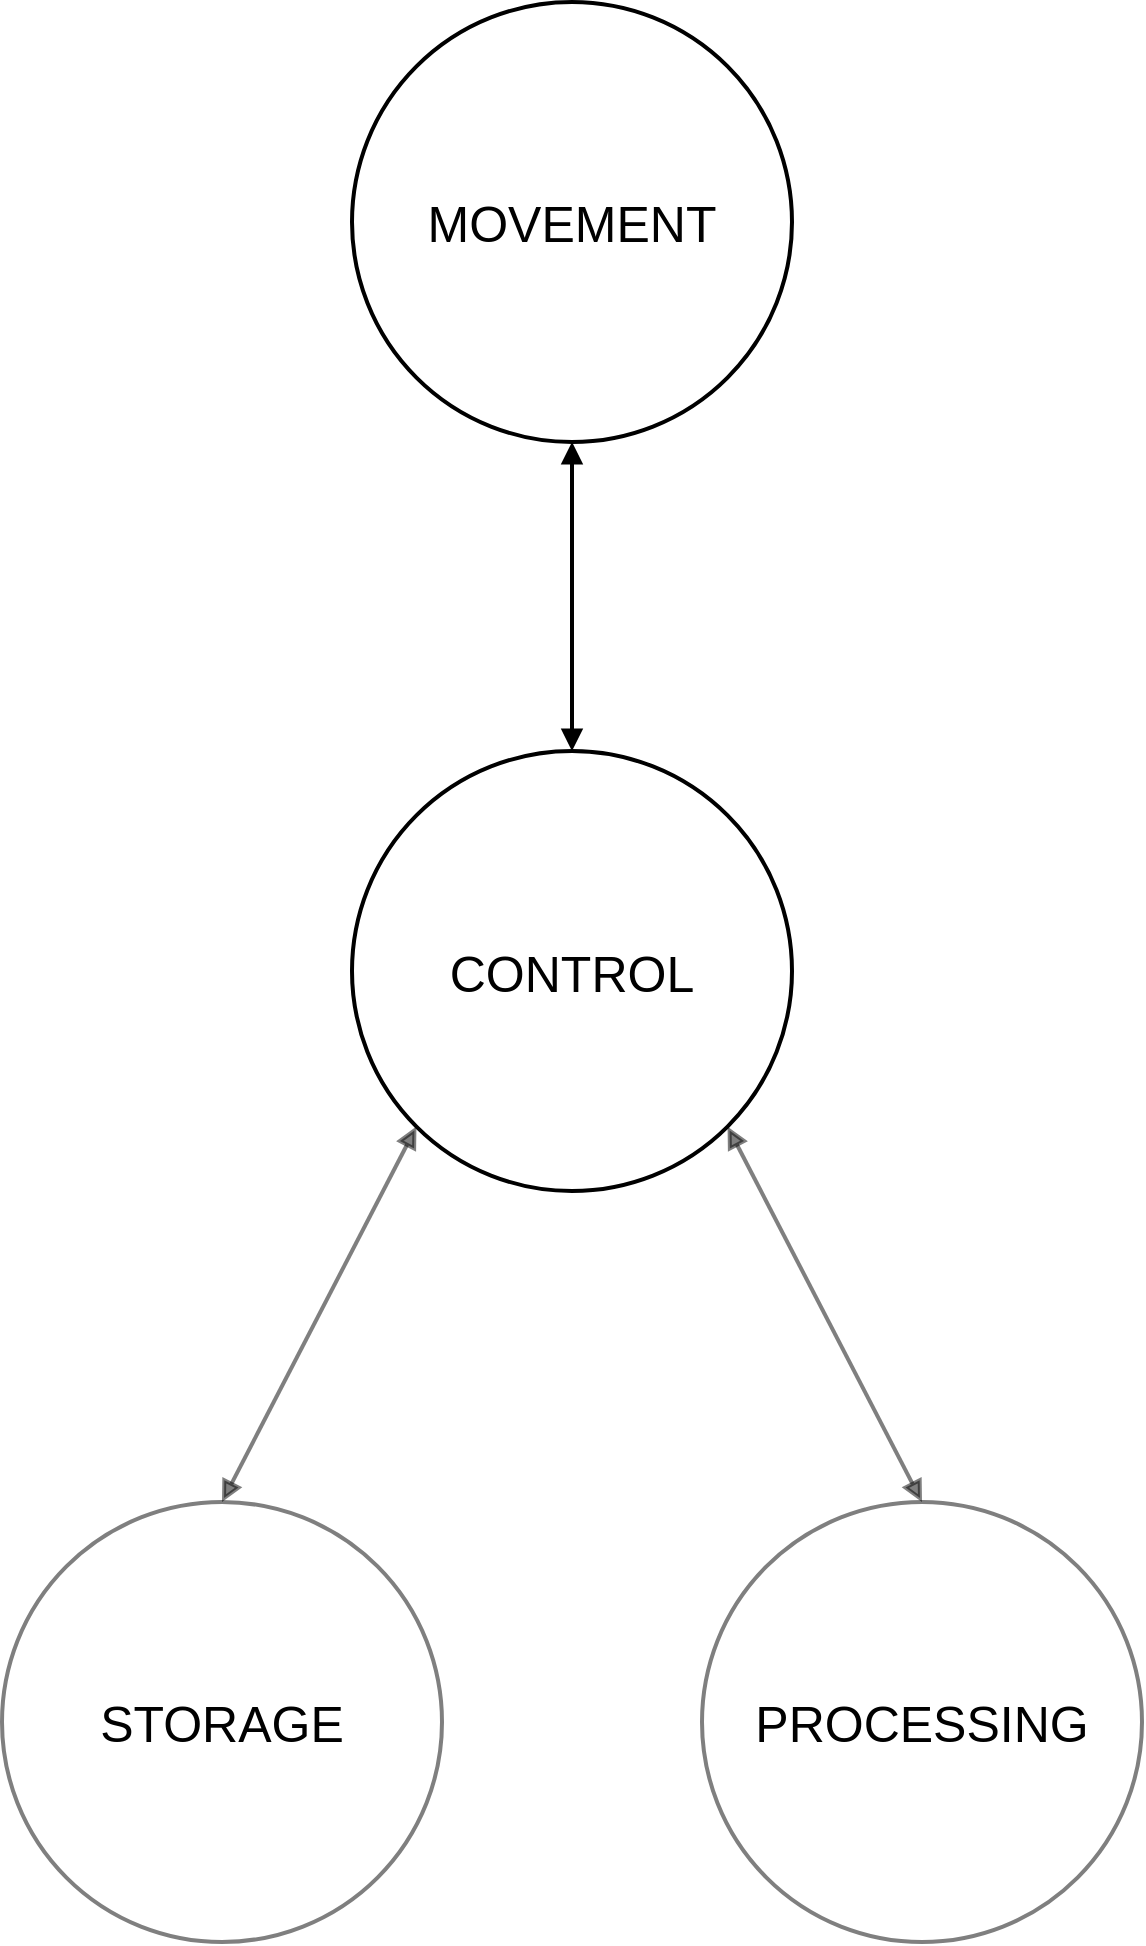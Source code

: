 <mxfile version="12.9.11" type="device"><diagram id="_rI-Zg7j3TI_vz_jvg8p" name="Page-1"><mxGraphModel dx="1736" dy="992" grid="1" gridSize="10" guides="1" tooltips="1" connect="1" arrows="1" fold="1" page="1" pageScale="1" pageWidth="827" pageHeight="1169" math="0" shadow="0"><root><mxCell id="0"/><mxCell id="1" parent="0"/><mxCell id="Z_1AsT9ZclAzGpfiEF8N-1" value="&lt;font style=&quot;font-size: 25px&quot;&gt;MOVEMENT&lt;/font&gt;" style="ellipse;whiteSpace=wrap;html=1;aspect=fixed;strokeWidth=2;" vertex="1" parent="1"><mxGeometry x="304" y="100" width="220" height="220" as="geometry"/></mxCell><mxCell id="Z_1AsT9ZclAzGpfiEF8N-5" style="rounded=0;orthogonalLoop=1;jettySize=auto;html=1;exitX=0;exitY=1;exitDx=0;exitDy=0;entryX=0.5;entryY=0;entryDx=0;entryDy=0;endArrow=block;endFill=1;strokeWidth=2;opacity=50;startArrow=block;startFill=1;" edge="1" parent="1" source="Z_1AsT9ZclAzGpfiEF8N-2" target="Z_1AsT9ZclAzGpfiEF8N-3"><mxGeometry relative="1" as="geometry"/></mxCell><mxCell id="Z_1AsT9ZclAzGpfiEF8N-6" style="edgeStyle=none;rounded=0;orthogonalLoop=1;jettySize=auto;html=1;exitX=1;exitY=1;exitDx=0;exitDy=0;entryX=0.5;entryY=0;entryDx=0;entryDy=0;endArrow=block;endFill=1;strokeWidth=2;opacity=50;startArrow=block;startFill=1;" edge="1" parent="1" source="Z_1AsT9ZclAzGpfiEF8N-2" target="Z_1AsT9ZclAzGpfiEF8N-4"><mxGeometry relative="1" as="geometry"/></mxCell><mxCell id="Z_1AsT9ZclAzGpfiEF8N-8" style="edgeStyle=none;rounded=0;orthogonalLoop=1;jettySize=auto;html=1;exitX=0.5;exitY=0;exitDx=0;exitDy=0;entryX=0.5;entryY=1;entryDx=0;entryDy=0;endArrow=block;endFill=1;strokeWidth=2;startArrow=block;startFill=1;" edge="1" parent="1" source="Z_1AsT9ZclAzGpfiEF8N-2" target="Z_1AsT9ZclAzGpfiEF8N-1"><mxGeometry relative="1" as="geometry"/></mxCell><mxCell id="Z_1AsT9ZclAzGpfiEF8N-2" value="&lt;font style=&quot;font-size: 25px&quot;&gt;CONTROL&lt;/font&gt;" style="ellipse;whiteSpace=wrap;html=1;aspect=fixed;strokeWidth=2;" vertex="1" parent="1"><mxGeometry x="304" y="474.5" width="220" height="220" as="geometry"/></mxCell><mxCell id="Z_1AsT9ZclAzGpfiEF8N-3" value="&lt;font style=&quot;font-size: 25px&quot;&gt;STORAGE&lt;/font&gt;" style="ellipse;whiteSpace=wrap;html=1;aspect=fixed;opacity=50;strokeWidth=2;" vertex="1" parent="1"><mxGeometry x="129" y="850" width="220" height="220" as="geometry"/></mxCell><mxCell id="Z_1AsT9ZclAzGpfiEF8N-4" value="&lt;font style=&quot;font-size: 25px&quot;&gt;PROCESSING&lt;/font&gt;" style="ellipse;whiteSpace=wrap;html=1;aspect=fixed;opacity=50;strokeWidth=2;" vertex="1" parent="1"><mxGeometry x="479" y="850" width="220" height="220" as="geometry"/></mxCell></root></mxGraphModel></diagram></mxfile>